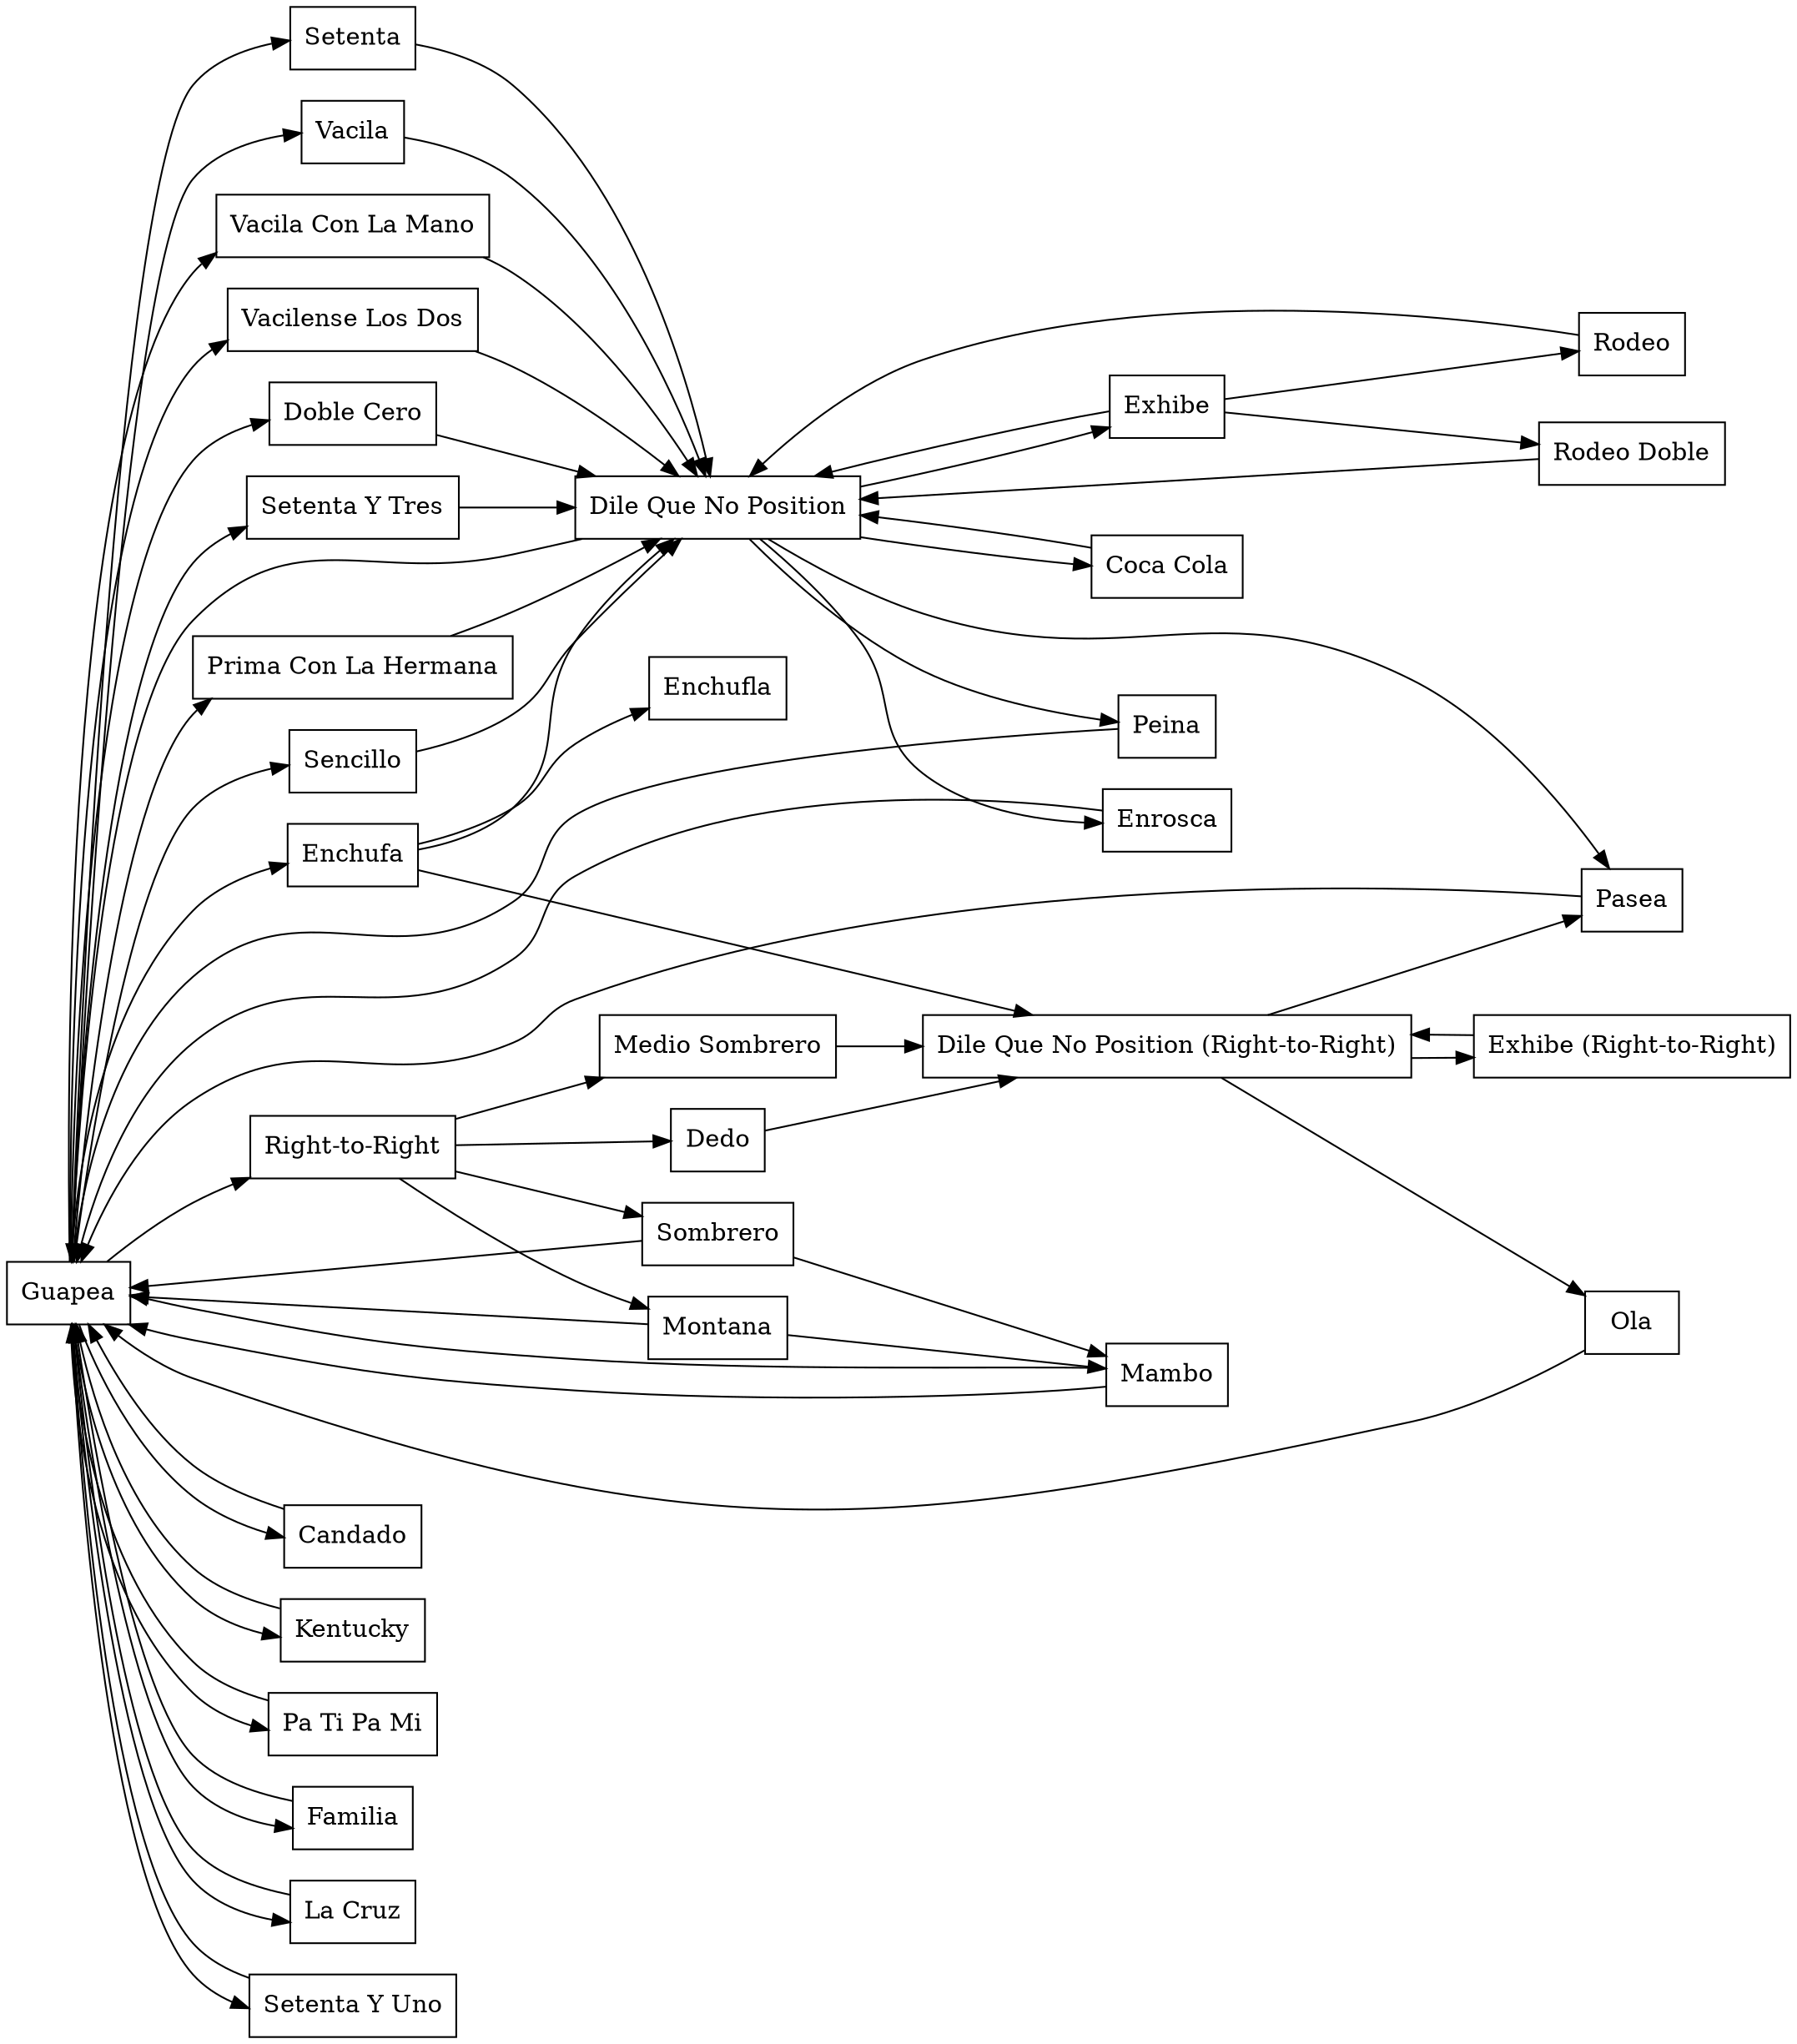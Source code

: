 
/*
Notes
- Guapea can be skipped
- Rueda moves, add *, can be disabled

Others:
- https://bachatasteps.com/?topic=salsa&options=newest
- https://www.makelinux.net/salsa/
- guapea -> familia -> guapea, does it end in dilequeno?
- tf is traslado?
- la cruz ends in dile que no position or guapea?
- exhibe (right-to-right), only option is pasea?

Can all dile que no positions can be right-to-right?

*/

digraph SalsaDanceMoves {
  rankdir=LR; 
  node [shape=box];
  edge [color=black];

  // Level 1
  Guapea -> Enchufa;
  Enchufa -> "Dile Que No Position";
  Enchufa -> "Dile Que No Position (Right-to-Right)";
  "Dile Que No Position" -> Guapea;
  "Dile Que No Position" -> Exhibe;
  "Dile Que No Position" -> Pasea;
  "Dile Que No Position (Right-to-Right)" -> Pasea;
  Pasea -> Guapea;
  Exhibe -> "Dile Que No Position";
  
  // Closed Position - usually only in beginning, so commented out
  // "Dile Que No Position" -> "Closed Position";
  // "Closed Position" -> "Caminamos Arriba" -> "Caminamos Abajo";
  // "Closed Position" -> "Caminamos Abajo" -> "Caminamos Arriba";
  // "Caminamos Arriba" -> Basico;
  // "Caminamos Abajo" -> Basico;
  // "Caminamos Arriba" -> "Lleva Abajo";
  // "Caminamos Abajo" -> "Lleva Abajo";
  // "Lleva Abajo" -> Exhibe;

  // Level 2a
  Enchufa -> Enchufla;
  Guapea -> Candado -> Guapea;
  Guapea -> Kentucky -> Guapea;
  Guapea -> "Pa Ti Pa Mi" -> Guapea;

  // Level 2b
  Guapea -> "Prima Con La Hermana" -> "Dile Que No Position";
  Guapea -> Familia -> Guapea;

  // Level 2c
  Exhibe -> Rodeo -> "Dile Que No Position";
  Exhibe -> "Rodeo Doble" -> "Dile Que No Position";
  Guapea -> "La Cruz" -> Guapea;

  // Level 2d
  Guapea -> Sencillo -> "Dile Que No Position";
  Guapea -> Setenta -> "Dile Que No Position";
  //"Dile Que No Position" -> "Flare - Leader Left Arm Extension" -> Guapea;

  // Level 3a
  Guapea -> Vacila -> "Dile Que No Position";
  Guapea -> "Vacila Con La Mano" -> "Dile Que No Position";
  Guapea -> "Vacilense Los Dos" -> "Dile Que No Position";
  Guapea -> "Right-to-Right";
  "Right-to-Right" -> "Medio Sombrero" -> "Dile Que No Position (Right-to-Right)";
  "Dile Que No Position (Right-to-Right)" -> "Exhibe (Right-to-Right)" -> "Dile Que No Position (Right-to-Right)";

  // Level 3b
  "Right-to-Right" -> Sombrero -> Guapea;
  Sombrero -> Mambo -> Guapea;
  "Dile Que No Position (Right-to-Right)" -> Ola -> Guapea;
  "Right-to-Right" -> Dedo -> "Dile Que No Position (Right-to-Right)";
  "Right-to-Right" -> Montana -> Guapea;
  Montana -> Mambo -> Guapea;
  //"Dile Que No Position (Right-to-Right)" -> "Flare - Leader Left Arm Extension" -> "Dile Que No Position (Right-to-Right)";

  // Level 3c
  "Dile Que No Position" -> Peina -> Guapea;
  "Dile Que No Position" -> Enrosca -> Guapea;
  Guapea -> "Setenta Y Uno" -> Guapea;
  "Dile Que No Position" -> "Coca Cola" -> "Dile Que No Position";

  // Level 3d
  Guapea -> "Doble Cero" -> "Dile Que No Position";
  Guapea -> "Setenta Y Tres" -> "Dile Que No Position";
}
